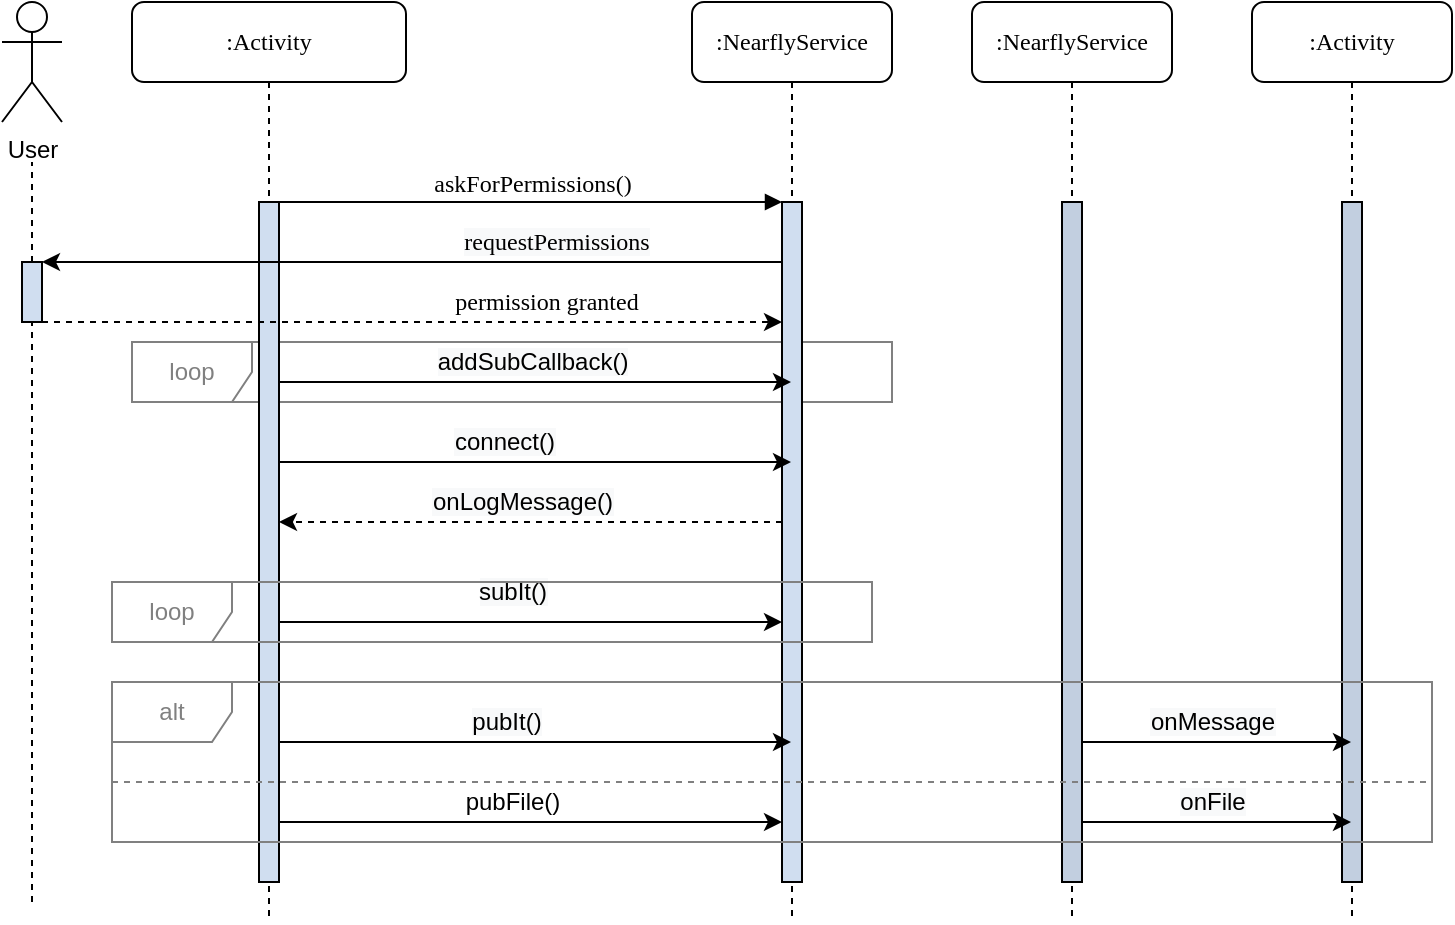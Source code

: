 <mxfile version="13.0.3" type="device"><diagram name="Page-1" id="13e1069c-82ec-6db2-03f1-153e76fe0fe0"><mxGraphModel dx="593" dy="347" grid="1" gridSize="10" guides="1" tooltips="1" connect="1" arrows="1" fold="1" page="1" pageScale="1" pageWidth="1100" pageHeight="850" background="#ffffff" math="0" shadow="0"><root><mxCell id="0"/><mxCell id="1" parent="0"/><mxCell id="zhHxJmVrxt20vndvQ-4F-70" value="&lt;font color=&quot;#808080&quot;&gt;loop&lt;/font&gt;" style="shape=umlFrame;whiteSpace=wrap;html=1;labelBackgroundColor=none;strokeColor=#808080;" vertex="1" parent="1"><mxGeometry x="80" y="250" width="380" height="30" as="geometry"/></mxCell><mxCell id="7baba1c4bc27f4b0-2" value=":NearflyService" style="shape=umlLifeline;perimeter=lifelinePerimeter;whiteSpace=wrap;html=1;container=1;collapsible=0;recursiveResize=0;outlineConnect=0;rounded=1;shadow=0;comic=0;labelBackgroundColor=none;strokeWidth=1;fontFamily=Verdana;fontSize=12;align=center;" parent="1" vertex="1"><mxGeometry x="360" y="80" width="100" height="460" as="geometry"/></mxCell><mxCell id="7baba1c4bc27f4b0-10" value="" style="html=1;points=[];perimeter=orthogonalPerimeter;rounded=0;shadow=0;comic=0;labelBackgroundColor=none;strokeWidth=1;fontFamily=Verdana;fontSize=12;align=center;fillColor=#D0DEF0;" parent="7baba1c4bc27f4b0-2" vertex="1"><mxGeometry x="45" y="100" width="10" height="340" as="geometry"/></mxCell><mxCell id="7baba1c4bc27f4b0-3" value=":NearflyService" style="shape=umlLifeline;perimeter=lifelinePerimeter;whiteSpace=wrap;html=1;container=1;collapsible=0;recursiveResize=0;outlineConnect=0;rounded=1;shadow=0;comic=0;labelBackgroundColor=none;strokeWidth=1;fontFamily=Verdana;fontSize=12;align=center;" parent="1" vertex="1"><mxGeometry x="500" y="80" width="100" height="460" as="geometry"/></mxCell><mxCell id="7baba1c4bc27f4b0-4" value=":Activity" style="shape=umlLifeline;perimeter=lifelinePerimeter;whiteSpace=wrap;html=1;container=1;collapsible=0;recursiveResize=0;outlineConnect=0;rounded=1;shadow=0;comic=0;labelBackgroundColor=none;strokeWidth=1;fontFamily=Verdana;fontSize=12;align=center;" parent="1" vertex="1"><mxGeometry x="640" y="80" width="100" height="460" as="geometry"/></mxCell><mxCell id="zhHxJmVrxt20vndvQ-4F-64" value="" style="rounded=0;whiteSpace=wrap;html=1;labelBackgroundColor=none;strokeColor=#000000;fillColor=#C2CFE0;" vertex="1" parent="7baba1c4bc27f4b0-4"><mxGeometry x="45" y="100" width="10" height="340" as="geometry"/></mxCell><mxCell id="7baba1c4bc27f4b0-8" value=":Activity" style="shape=umlLifeline;perimeter=lifelinePerimeter;whiteSpace=wrap;html=1;container=1;collapsible=0;recursiveResize=0;outlineConnect=0;rounded=1;shadow=0;comic=0;labelBackgroundColor=none;strokeWidth=1;fontFamily=Verdana;fontSize=12;align=center;" parent="1" vertex="1"><mxGeometry x="80" y="80" width="137" height="460" as="geometry"/></mxCell><mxCell id="7baba1c4bc27f4b0-9" value="" style="html=1;points=[];perimeter=orthogonalPerimeter;rounded=0;shadow=0;comic=0;labelBackgroundColor=none;strokeWidth=1;fontFamily=Verdana;fontSize=12;align=center;fillColor=#D0DEF0;" parent="7baba1c4bc27f4b0-8" vertex="1"><mxGeometry x="63.5" y="100" width="10" height="340" as="geometry"/></mxCell><mxCell id="7baba1c4bc27f4b0-11" value="askForPermissions()" style="html=1;verticalAlign=bottom;endArrow=block;entryX=0;entryY=0;labelBackgroundColor=none;fontFamily=Verdana;fontSize=12;edgeStyle=elbowEdgeStyle;elbow=vertical;" parent="1" source="7baba1c4bc27f4b0-9" target="7baba1c4bc27f4b0-10" edge="1"><mxGeometry relative="1" as="geometry"><mxPoint x="220" y="190" as="sourcePoint"/></mxGeometry></mxCell><mxCell id="zhHxJmVrxt20vndvQ-4F-6" value="User" style="shape=umlActor;verticalLabelPosition=bottom;labelBackgroundColor=#ffffff;verticalAlign=top;html=1;outlineConnect=0;" vertex="1" parent="1"><mxGeometry x="15" y="80" width="30" height="60" as="geometry"/></mxCell><mxCell id="zhHxJmVrxt20vndvQ-4F-9" value="" style="endArrow=none;dashed=1;html=1;" edge="1" parent="1" source="zhHxJmVrxt20vndvQ-4F-5"><mxGeometry width="50" height="50" relative="1" as="geometry"><mxPoint x="30" y="660" as="sourcePoint"/><mxPoint x="30" y="160" as="targetPoint"/></mxGeometry></mxCell><mxCell id="zhHxJmVrxt20vndvQ-4F-14" style="edgeStyle=orthogonalEdgeStyle;rounded=0;orthogonalLoop=1;jettySize=auto;html=1;dashed=1;" edge="1" parent="1" source="zhHxJmVrxt20vndvQ-4F-5" target="7baba1c4bc27f4b0-10"><mxGeometry relative="1" as="geometry"><Array as="points"><mxPoint x="180" y="240"/><mxPoint x="180" y="240"/></Array></mxGeometry></mxCell><mxCell id="zhHxJmVrxt20vndvQ-4F-15" value="&lt;span style=&quot;font-family: verdana; font-size: 12px;&quot;&gt;permission granted&lt;/span&gt;" style="edgeLabel;html=1;align=center;verticalAlign=middle;resizable=0;points=[];labelBackgroundColor=none;" vertex="1" connectable="0" parent="zhHxJmVrxt20vndvQ-4F-14"><mxGeometry x="0.117" y="2" relative="1" as="geometry"><mxPoint x="45" y="-8" as="offset"/></mxGeometry></mxCell><mxCell id="zhHxJmVrxt20vndvQ-4F-5" value="" style="html=1;points=[];perimeter=orthogonalPerimeter;rounded=0;shadow=0;comic=0;labelBackgroundColor=none;strokeWidth=1;fontFamily=Verdana;fontSize=12;align=center;fillColor=#D0DEF0;" vertex="1" parent="1"><mxGeometry x="25" y="210" width="10" height="30" as="geometry"/></mxCell><mxCell id="zhHxJmVrxt20vndvQ-4F-11" value="" style="endArrow=none;dashed=1;html=1;" edge="1" parent="1" target="zhHxJmVrxt20vndvQ-4F-5"><mxGeometry width="50" height="50" relative="1" as="geometry"><mxPoint x="30" y="530" as="sourcePoint"/><mxPoint x="30" y="160" as="targetPoint"/></mxGeometry></mxCell><mxCell id="zhHxJmVrxt20vndvQ-4F-12" style="edgeStyle=orthogonalEdgeStyle;rounded=0;orthogonalLoop=1;jettySize=auto;html=1;" edge="1" parent="1" source="7baba1c4bc27f4b0-10" target="zhHxJmVrxt20vndvQ-4F-5"><mxGeometry relative="1" as="geometry"><Array as="points"><mxPoint x="180" y="210"/><mxPoint x="180" y="210"/></Array></mxGeometry></mxCell><mxCell id="zhHxJmVrxt20vndvQ-4F-13" value="&lt;span style=&quot;font-family: &amp;#34;verdana&amp;#34; ; font-size: 12px ; background-color: rgb(248 , 249 , 250)&quot;&gt;requestPermissions&lt;/span&gt;" style="edgeLabel;html=1;align=center;verticalAlign=middle;resizable=0;points=[];" vertex="1" connectable="0" parent="zhHxJmVrxt20vndvQ-4F-12"><mxGeometry x="-0.195" y="-1" relative="1" as="geometry"><mxPoint x="35.83" y="-9" as="offset"/></mxGeometry></mxCell><mxCell id="zhHxJmVrxt20vndvQ-4F-19" style="edgeStyle=orthogonalEdgeStyle;rounded=0;orthogonalLoop=1;jettySize=auto;html=1;" edge="1" parent="1" source="7baba1c4bc27f4b0-9" target="7baba1c4bc27f4b0-2"><mxGeometry relative="1" as="geometry"><Array as="points"><mxPoint x="260" y="270"/><mxPoint x="260" y="270"/></Array></mxGeometry></mxCell><mxCell id="zhHxJmVrxt20vndvQ-4F-21" value="&lt;span style=&quot;font-size: 12px ; background-color: rgb(248 , 249 , 250)&quot;&gt;addSubCallback()&lt;/span&gt;" style="edgeLabel;html=1;align=center;verticalAlign=middle;resizable=0;points=[];" vertex="1" connectable="0" parent="zhHxJmVrxt20vndvQ-4F-19"><mxGeometry x="0.222" y="2" relative="1" as="geometry"><mxPoint x="-30.07" y="-8.03" as="offset"/></mxGeometry></mxCell><mxCell id="zhHxJmVrxt20vndvQ-4F-23" style="edgeStyle=orthogonalEdgeStyle;rounded=0;orthogonalLoop=1;jettySize=auto;html=1;" edge="1" parent="1" source="7baba1c4bc27f4b0-9" target="7baba1c4bc27f4b0-2"><mxGeometry relative="1" as="geometry"><Array as="points"><mxPoint x="330" y="310"/><mxPoint x="330" y="310"/></Array></mxGeometry></mxCell><mxCell id="zhHxJmVrxt20vndvQ-4F-25" value="&lt;span style=&quot;font-size: 12px ; background-color: rgb(248 , 249 , 250)&quot;&gt;connect()&lt;/span&gt;" style="edgeLabel;html=1;align=center;verticalAlign=middle;resizable=0;points=[];" vertex="1" connectable="0" parent="zhHxJmVrxt20vndvQ-4F-23"><mxGeometry x="-0.182" y="1" relative="1" as="geometry"><mxPoint x="8.07" y="-9.03" as="offset"/></mxGeometry></mxCell><mxCell id="zhHxJmVrxt20vndvQ-4F-32" style="edgeStyle=orthogonalEdgeStyle;rounded=0;orthogonalLoop=1;jettySize=auto;html=1;" edge="1" parent="1" source="7baba1c4bc27f4b0-9" target="7baba1c4bc27f4b0-2"><mxGeometry relative="1" as="geometry"><Array as="points"><mxPoint x="310" y="450"/><mxPoint x="310" y="450"/></Array></mxGeometry></mxCell><mxCell id="zhHxJmVrxt20vndvQ-4F-33" value="&lt;span style=&quot;font-size: 12px ; background-color: rgb(248 , 249 , 250)&quot;&gt;pubIt()&lt;/span&gt;" style="edgeLabel;html=1;align=center;verticalAlign=middle;resizable=0;points=[];" vertex="1" connectable="0" parent="zhHxJmVrxt20vndvQ-4F-32"><mxGeometry x="-0.169" y="3" relative="1" as="geometry"><mxPoint x="6.93" y="-7.03" as="offset"/></mxGeometry></mxCell><mxCell id="zhHxJmVrxt20vndvQ-4F-34" style="edgeStyle=orthogonalEdgeStyle;rounded=0;orthogonalLoop=1;jettySize=auto;html=1;" edge="1" parent="1" source="7baba1c4bc27f4b0-9" target="7baba1c4bc27f4b0-10"><mxGeometry relative="1" as="geometry"><Array as="points"><mxPoint x="320" y="490"/><mxPoint x="320" y="490"/></Array></mxGeometry></mxCell><mxCell id="zhHxJmVrxt20vndvQ-4F-36" value="pubFile()" style="edgeLabel;html=1;align=center;verticalAlign=middle;resizable=0;points=[];fontSize=12;" vertex="1" connectable="0" parent="zhHxJmVrxt20vndvQ-4F-34"><mxGeometry x="-0.132" y="1" relative="1" as="geometry"><mxPoint x="7.36" y="-9.03" as="offset"/></mxGeometry></mxCell><mxCell id="zhHxJmVrxt20vndvQ-4F-51" style="edgeStyle=orthogonalEdgeStyle;rounded=0;orthogonalLoop=1;jettySize=auto;html=1;" edge="1" parent="1" source="7baba1c4bc27f4b0-9" target="7baba1c4bc27f4b0-10"><mxGeometry relative="1" as="geometry"><Array as="points"><mxPoint x="260" y="390"/><mxPoint x="260" y="390"/></Array></mxGeometry></mxCell><mxCell id="zhHxJmVrxt20vndvQ-4F-52" value="&lt;span style=&quot;font-size: 12px ; background-color: rgb(248 , 249 , 250)&quot;&gt;subIt()&lt;/span&gt;" style="edgeLabel;html=1;align=center;verticalAlign=middle;resizable=0;points=[];" vertex="1" connectable="0" parent="zhHxJmVrxt20vndvQ-4F-51"><mxGeometry x="-0.12" relative="1" as="geometry"><mxPoint x="5.88" y="-15.03" as="offset"/></mxGeometry></mxCell><mxCell id="zhHxJmVrxt20vndvQ-4F-76" style="edgeStyle=orthogonalEdgeStyle;rounded=0;orthogonalLoop=1;jettySize=auto;html=1;startArrow=none;startFill=0;endArrow=classic;endFill=1;fontSize=10;" edge="1" parent="1" source="zhHxJmVrxt20vndvQ-4F-59" target="7baba1c4bc27f4b0-4"><mxGeometry relative="1" as="geometry"><Array as="points"><mxPoint x="580" y="450"/><mxPoint x="580" y="450"/></Array></mxGeometry></mxCell><mxCell id="zhHxJmVrxt20vndvQ-4F-79" value="&lt;span style=&quot;font-size: 12px; background-color: rgb(248, 249, 250);&quot;&gt;onMessage&lt;/span&gt;" style="edgeLabel;html=1;align=center;verticalAlign=middle;resizable=0;points=[];fontSize=12;" vertex="1" connectable="0" parent="zhHxJmVrxt20vndvQ-4F-76"><mxGeometry x="0.115" y="25" relative="1" as="geometry"><mxPoint x="-10" y="15" as="offset"/></mxGeometry></mxCell><mxCell id="zhHxJmVrxt20vndvQ-4F-77" style="edgeStyle=orthogonalEdgeStyle;rounded=0;orthogonalLoop=1;jettySize=auto;html=1;startArrow=none;startFill=0;endArrow=classic;endFill=1;fontSize=10;" edge="1" parent="1" source="zhHxJmVrxt20vndvQ-4F-59" target="7baba1c4bc27f4b0-4"><mxGeometry relative="1" as="geometry"><Array as="points"><mxPoint x="620" y="490"/><mxPoint x="620" y="490"/></Array></mxGeometry></mxCell><mxCell id="zhHxJmVrxt20vndvQ-4F-80" value="&lt;span style=&quot;font-size: 12px; background-color: rgb(248, 249, 250);&quot;&gt;onFile&lt;/span&gt;" style="edgeLabel;html=1;align=center;verticalAlign=middle;resizable=0;points=[];fontSize=12;" vertex="1" connectable="0" parent="zhHxJmVrxt20vndvQ-4F-77"><mxGeometry x="-0.26" y="5" relative="1" as="geometry"><mxPoint x="15" y="-5" as="offset"/></mxGeometry></mxCell><mxCell id="zhHxJmVrxt20vndvQ-4F-59" value="" style="rounded=0;whiteSpace=wrap;html=1;labelBackgroundColor=none;strokeColor=#000000;fillColor=#C2CFE0;" vertex="1" parent="1"><mxGeometry x="545" y="180" width="10" height="340" as="geometry"/></mxCell><mxCell id="zhHxJmVrxt20vndvQ-4F-74" style="edgeStyle=orthogonalEdgeStyle;rounded=0;orthogonalLoop=1;jettySize=auto;html=1;startArrow=none;startFill=0;endArrow=classic;endFill=1;fontSize=10;dashed=1;" edge="1" parent="1" source="7baba1c4bc27f4b0-10" target="7baba1c4bc27f4b0-9"><mxGeometry relative="1" as="geometry"><Array as="points"><mxPoint x="330" y="340"/><mxPoint x="330" y="340"/></Array></mxGeometry></mxCell><mxCell id="zhHxJmVrxt20vndvQ-4F-75" value="&lt;span style=&quot;font-size: 12px ; background-color: rgb(248 , 249 , 250)&quot;&gt;onLogMessage()&lt;/span&gt;" style="edgeLabel;html=1;align=center;verticalAlign=middle;resizable=0;points=[];fontSize=10;" vertex="1" connectable="0" parent="zhHxJmVrxt20vndvQ-4F-74"><mxGeometry x="0.097" y="-3" relative="1" as="geometry"><mxPoint x="7.71" y="-7.03" as="offset"/></mxGeometry></mxCell><mxCell id="zhHxJmVrxt20vndvQ-4F-85" value="" style="endArrow=none;dashed=1;html=1;fontSize=10;strokeColor=#808080;" edge="1" parent="1"><mxGeometry width="50" height="50" relative="1" as="geometry"><mxPoint x="70" y="470" as="sourcePoint"/><mxPoint x="730" y="470" as="targetPoint"/></mxGeometry></mxCell><mxCell id="zhHxJmVrxt20vndvQ-4F-45" value="&lt;font color=&quot;#808080&quot;&gt;loop&lt;/font&gt;" style="shape=umlFrame;whiteSpace=wrap;html=1;labelBackgroundColor=none;strokeColor=#808080;" vertex="1" parent="1"><mxGeometry x="70" y="370" width="380" height="30" as="geometry"/></mxCell><mxCell id="zhHxJmVrxt20vndvQ-4F-71" value="&lt;font color=&quot;#808080&quot;&gt;alt&lt;/font&gt;" style="shape=umlFrame;whiteSpace=wrap;html=1;labelBackgroundColor=none;strokeColor=#808080;" vertex="1" parent="1"><mxGeometry x="70" y="420" width="660" height="80" as="geometry"/></mxCell></root></mxGraphModel></diagram></mxfile>